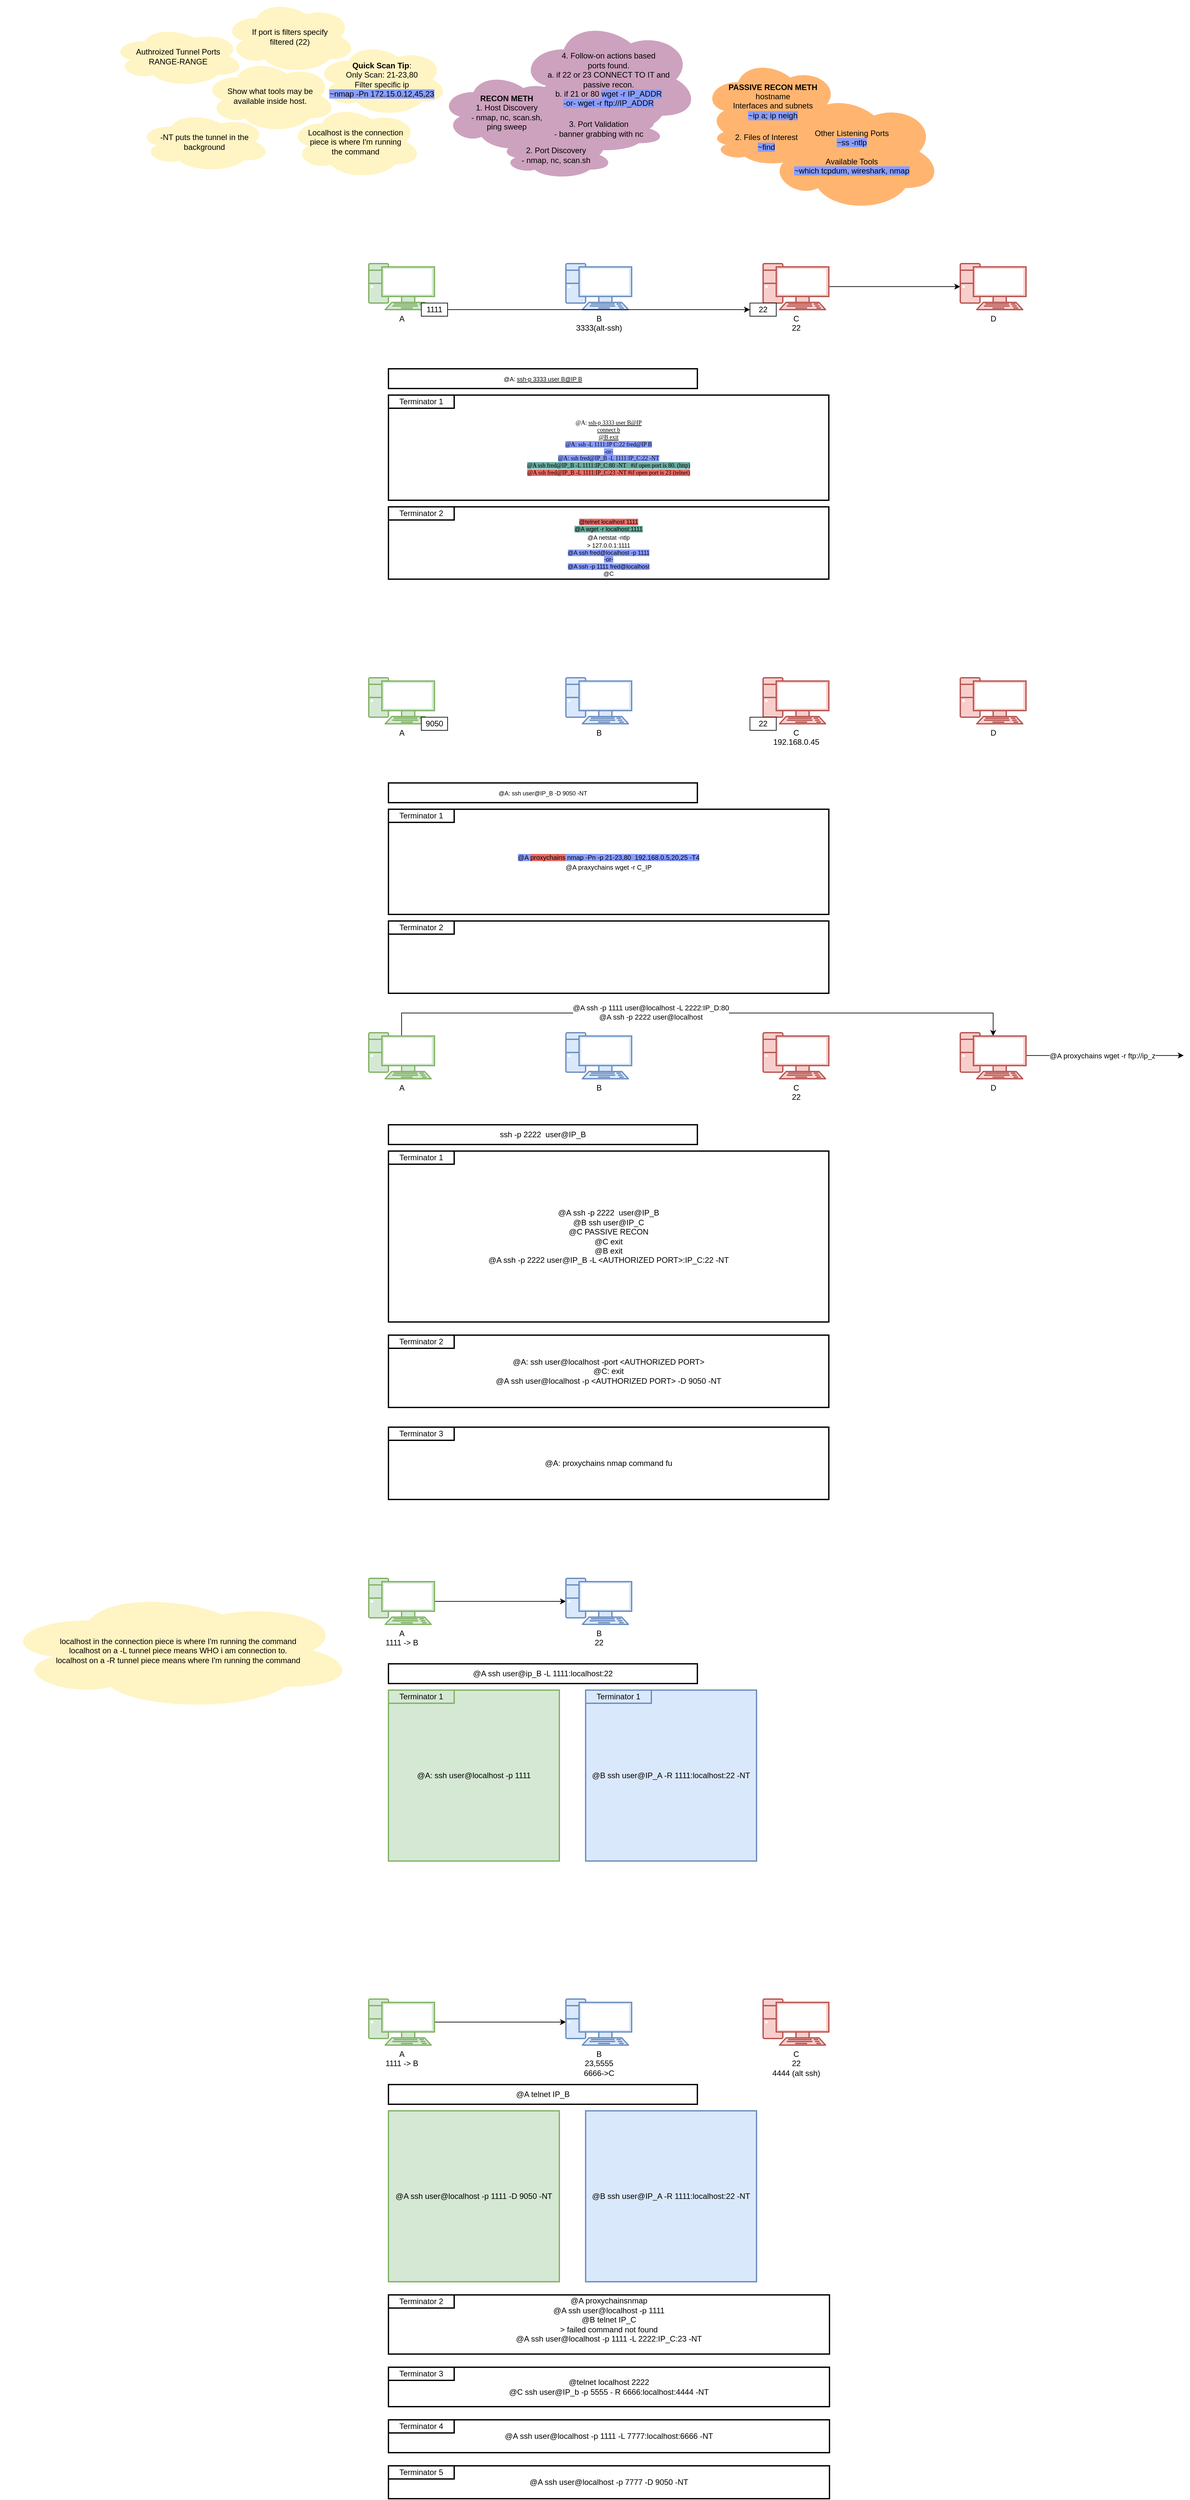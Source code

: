 <mxfile version="21.0.2" type="github"><diagram name="Page-1" id="lwTIufxed0FPdGjl4Wt2"><mxGraphModel dx="1738" dy="1927" grid="1" gridSize="10" guides="1" tooltips="1" connect="1" arrows="1" fold="1" page="1" pageScale="1" pageWidth="850" pageHeight="1100" math="0" shadow="0"><root><mxCell id="0"/><mxCell id="1" parent="0"/><mxCell id="27TGs-VGCwVgDP0MrClV-1" value="A" style="verticalAlign=top;verticalLabelPosition=bottom;labelPosition=center;align=center;html=1;outlineConnect=0;fillColor=#d5e8d4;strokeColor=#82b366;gradientDirection=north;strokeWidth=2;shape=mxgraph.networks.pc;" vertex="1" parent="1"><mxGeometry x="160" y="310" width="100" height="70" as="geometry"/></mxCell><mxCell id="27TGs-VGCwVgDP0MrClV-2" value="&lt;div&gt;B&lt;/div&gt;&lt;div&gt;3333(alt-ssh)&lt;br&gt;&lt;/div&gt;" style="verticalAlign=top;verticalLabelPosition=bottom;labelPosition=center;align=center;html=1;outlineConnect=0;fillColor=#dae8fc;strokeColor=#6c8ebf;gradientDirection=north;strokeWidth=2;shape=mxgraph.networks.pc;" vertex="1" parent="1"><mxGeometry x="460" y="310" width="100" height="70" as="geometry"/></mxCell><mxCell id="27TGs-VGCwVgDP0MrClV-3" value="&lt;font style=&quot;font-size: 9px;&quot;&gt;@A: &lt;u&gt;ssh-p 3333 user B@IP B&lt;/u&gt;&lt;/font&gt;" style="rounded=0;whiteSpace=wrap;html=1;strokeWidth=2;" vertex="1" parent="1"><mxGeometry x="190" y="470" width="470" height="30" as="geometry"/></mxCell><mxCell id="27TGs-VGCwVgDP0MrClV-45" style="edgeStyle=orthogonalEdgeStyle;rounded=0;orthogonalLoop=1;jettySize=auto;html=1;exitX=1;exitY=0.5;exitDx=0;exitDy=0;exitPerimeter=0;entryX=0;entryY=0.5;entryDx=0;entryDy=0;entryPerimeter=0;" edge="1" parent="1" source="27TGs-VGCwVgDP0MrClV-4" target="27TGs-VGCwVgDP0MrClV-22"><mxGeometry relative="1" as="geometry"/></mxCell><mxCell id="27TGs-VGCwVgDP0MrClV-4" value="&lt;div&gt;C&lt;/div&gt;&lt;div&gt;22&lt;br&gt;&lt;/div&gt;" style="verticalAlign=top;verticalLabelPosition=bottom;labelPosition=center;align=center;html=1;outlineConnect=0;fillColor=#f8cecc;strokeColor=#b85450;gradientDirection=north;strokeWidth=1;shape=mxgraph.networks.pc;" vertex="1" parent="1"><mxGeometry x="760" y="310" width="100" height="70" as="geometry"/></mxCell><mxCell id="27TGs-VGCwVgDP0MrClV-5" value="&lt;div style=&quot;font-size: 9px;&quot;&gt;&lt;font style=&quot;font-size: 9px;&quot; face=&quot;Times New Roman&quot;&gt;@A: &lt;u&gt;ssh-p 3333 user B@IP&lt;/u&gt;&lt;/font&gt;&lt;/div&gt;&lt;div style=&quot;font-size: 9px;&quot;&gt;&lt;font style=&quot;font-size: 9px;&quot; face=&quot;Times New Roman&quot;&gt;&lt;span style=&quot;&quot;&gt;&#9;&lt;/span&gt;&lt;span style=&quot;&quot;&gt;&#9;&lt;/span&gt;&lt;span style=&quot;&quot;&gt;&#9;&lt;/span&gt;&lt;u&gt;connect b&lt;/u&gt;&lt;/font&gt;&lt;/div&gt;&lt;div style=&quot;font-size: 9px;&quot;&gt;&lt;font style=&quot;font-size: 9px;&quot; face=&quot;Times New Roman&quot;&gt;&lt;u&gt;@B exit&lt;/u&gt;&lt;/font&gt;&lt;/div&gt;&lt;div style=&quot;font-size: 9px;&quot;&gt;&lt;font style=&quot;font-size: 9px;&quot; face=&quot;Times New Roman&quot;&gt;&lt;span style=&quot;background-color: rgb(138, 157, 255);&quot;&gt;@A: ssh -L 1111:IP C:22 fred@IP B&lt;br&gt;&lt;/span&gt;&lt;/font&gt;&lt;/div&gt;&lt;div style=&quot;font-size: 9px;&quot;&gt;&lt;font style=&quot;font-size: 9px;&quot; face=&quot;Times New Roman&quot;&gt;&lt;span style=&quot;background-color: rgb(138, 157, 255);&quot;&gt;-or-&lt;/span&gt;&lt;/font&gt;&lt;/div&gt;&lt;div style=&quot;font-size: 9px;&quot;&gt;&lt;font style=&quot;font-size: 9px;&quot; face=&quot;Times New Roman&quot;&gt;&lt;span style=&quot;background-color: rgb(138, 157, 255);&quot;&gt;@A: ssh fred@IP_B -L 1111:IP_C:22 -NT&lt;/span&gt;&lt;br&gt;&lt;/font&gt;&lt;/div&gt;&lt;div style=&quot;font-size: 9px;&quot;&gt;&lt;font style=&quot;font-size: 9px; background-color: rgb(103, 171, 159);&quot; face=&quot;Times New Roman&quot;&gt;@A ssh fred@IP_B -L 1111:IP_C:80 -NT&amp;nbsp;&amp;nbsp; #if open port is 80. (http)&lt;br&gt;&lt;/font&gt;&lt;/div&gt;&lt;div style=&quot;font-size: 9px;&quot;&gt;&lt;font style=&quot;font-size: 9px; background-color: rgb(234, 107, 102);&quot; face=&quot;Times New Roman&quot;&gt;@A ssh fred@IP_B -L 1111:IP_C:23 -NT #if open port is 23 (telnet)&lt;br&gt;&lt;/font&gt;&lt;/div&gt;" style="rounded=0;whiteSpace=wrap;html=1;strokeWidth=2;" vertex="1" parent="1"><mxGeometry x="190" y="510" width="670" height="160" as="geometry"/></mxCell><mxCell id="27TGs-VGCwVgDP0MrClV-6" value="Terminator 1" style="rounded=0;whiteSpace=wrap;html=1;strokeWidth=2;" vertex="1" parent="1"><mxGeometry x="190" y="510" width="100" height="20" as="geometry"/></mxCell><mxCell id="27TGs-VGCwVgDP0MrClV-12" style="edgeStyle=orthogonalEdgeStyle;rounded=0;orthogonalLoop=1;jettySize=auto;html=1;exitX=1;exitY=0.5;exitDx=0;exitDy=0;entryX=0;entryY=0.5;entryDx=0;entryDy=0;" edge="1" parent="1" source="27TGs-VGCwVgDP0MrClV-10" target="27TGs-VGCwVgDP0MrClV-11"><mxGeometry relative="1" as="geometry"/></mxCell><mxCell id="27TGs-VGCwVgDP0MrClV-10" value="1111" style="rounded=0;whiteSpace=wrap;html=1;" vertex="1" parent="1"><mxGeometry x="240" y="370" width="40" height="20" as="geometry"/></mxCell><mxCell id="27TGs-VGCwVgDP0MrClV-11" value="22" style="rounded=0;whiteSpace=wrap;html=1;" vertex="1" parent="1"><mxGeometry x="740" y="370" width="40" height="20" as="geometry"/></mxCell><mxCell id="27TGs-VGCwVgDP0MrClV-13" value="-NT puts the tunnel in the background" style="ellipse;shape=cloud;whiteSpace=wrap;html=1;fillColor=#FFF4C3;strokeColor=#FFF4C3;strokeWidth=2;" vertex="1" parent="1"><mxGeometry x="-190" y="80" width="200" height="90" as="geometry"/></mxCell><mxCell id="27TGs-VGCwVgDP0MrClV-14" value="&lt;div&gt;&lt;br&gt;&lt;/div&gt;&lt;div style=&quot;font-size: 9px;&quot;&gt;&lt;span style=&quot;background-color: rgb(234, 107, 102);&quot;&gt;@telnet localhost 1111&lt;br&gt;&lt;/span&gt;&lt;/div&gt;&lt;div style=&quot;font-size: 9px;&quot;&gt;&lt;span style=&quot;background-color: rgb(103, 171, 159);&quot;&gt;@A wget -r localhost:1111&lt;/span&gt;&lt;br&gt;&lt;/div&gt;&lt;div&gt;&lt;font style=&quot;font-size: 11px;&quot;&gt;&lt;font style=&quot;font-size: 10px;&quot;&gt;&lt;font style=&quot;font-size: 9px;&quot;&gt;@A netstat -ntlp&lt;/font&gt;&lt;/font&gt;&lt;br&gt;&lt;/font&gt;&lt;/div&gt;&lt;div style=&quot;font-size: 9px;&quot;&gt;&lt;font style=&quot;font-size: 9px;&quot;&gt;&amp;gt; 127.0.0.1:1111&lt;br&gt;&lt;/font&gt;&lt;/div&gt;&lt;div style=&quot;font-size: 9px;&quot;&gt;&lt;span style=&quot;background-color: rgb(138, 157, 255);&quot;&gt;@A ssh fred@localhost -p 1111&lt;/span&gt;&lt;/div&gt;&lt;div style=&quot;font-size: 9px;&quot;&gt;&lt;span style=&quot;background-color: rgb(138, 157, 255);&quot;&gt;-or-&lt;/span&gt;&lt;/div&gt;&lt;div style=&quot;font-size: 9px;&quot;&gt;&lt;span style=&quot;background-color: rgb(138, 157, 255);&quot;&gt;@A ssh -p 1111 fred@localhost&lt;/span&gt;&lt;/div&gt;&lt;div style=&quot;font-size: 9px;&quot;&gt;@C&lt;br&gt;&lt;/div&gt;" style="rounded=0;whiteSpace=wrap;html=1;strokeWidth=2;" vertex="1" parent="1"><mxGeometry x="190" y="680" width="670" height="110" as="geometry"/></mxCell><mxCell id="27TGs-VGCwVgDP0MrClV-15" value="&lt;div&gt;Terminator 2&lt;/div&gt;" style="rounded=0;whiteSpace=wrap;html=1;strokeWidth=2;" vertex="1" parent="1"><mxGeometry x="190" y="680" width="100" height="20" as="geometry"/></mxCell><mxCell id="27TGs-VGCwVgDP0MrClV-16" value="&lt;div&gt;Localhost is the connection &lt;br&gt;&lt;/div&gt;&lt;div&gt;piece is where I'm running &lt;br&gt;&lt;/div&gt;&lt;div&gt;the command&lt;/div&gt;" style="ellipse;shape=cloud;whiteSpace=wrap;html=1;fillColor=#FFF4C3;strokeColor=#FFF4C3;strokeWidth=2;" vertex="1" parent="1"><mxGeometry x="40" y="70" width="200" height="110" as="geometry"/></mxCell><mxCell id="27TGs-VGCwVgDP0MrClV-17" value="&lt;div&gt;Authroized Tunnel Ports&lt;/div&gt;&lt;div&gt;RANGE-RANGE&lt;br&gt;&lt;/div&gt;" style="ellipse;shape=cloud;whiteSpace=wrap;html=1;fillColor=#FFF4C3;strokeColor=#FFF4C3;strokeWidth=2;" vertex="1" parent="1"><mxGeometry x="-230" y="-50" width="200" height="90" as="geometry"/></mxCell><mxCell id="27TGs-VGCwVgDP0MrClV-19" value="&lt;div&gt;&lt;b&gt;RECON METH&lt;/b&gt;&lt;/div&gt;&lt;div&gt;1. Host Discovery&lt;/div&gt;&lt;div&gt;- nmap, nc, scan.sh,&lt;/div&gt;&lt;div&gt;ping sweep&lt;br&gt;&lt;/div&gt;" style="ellipse;shape=cloud;whiteSpace=wrap;html=1;fillColor=#CDA2BE;strokeColor=#CDA2BE;strokeWidth=2;" vertex="1" parent="1"><mxGeometry x="270" y="20" width="200" height="120" as="geometry"/></mxCell><mxCell id="27TGs-VGCwVgDP0MrClV-22" value="D" style="verticalAlign=top;verticalLabelPosition=bottom;labelPosition=center;align=center;html=1;outlineConnect=0;fillColor=#f8cecc;strokeColor=#b85450;gradientDirection=north;strokeWidth=1;shape=mxgraph.networks.pc;" vertex="1" parent="1"><mxGeometry x="1060" y="310" width="100" height="70" as="geometry"/></mxCell><mxCell id="27TGs-VGCwVgDP0MrClV-25" value="&lt;div&gt;4. Follow-on actions based&lt;/div&gt;&lt;div&gt;ports found.&lt;/div&gt;&lt;div&gt;a. if 22 or 23 CONNECT TO IT and &lt;br&gt;&lt;/div&gt;&lt;div&gt;passive recon.&lt;/div&gt;&lt;div&gt;b. if 21 or 80 &lt;span style=&quot;background-color: rgb(138, 157, 255);&quot;&gt;wget -r IP_ADDR&lt;/span&gt;&lt;/div&gt;&lt;div&gt;&lt;span style=&quot;background-color: rgb(138, 157, 255);&quot;&gt;-or- wget -r ftp://IP_ADDR&lt;br&gt;&lt;/span&gt;&lt;/div&gt;" style="ellipse;shape=cloud;whiteSpace=wrap;html=1;fillColor=#CDA2BE;strokeColor=#CDA2BE;strokeWidth=2;" vertex="1" parent="1"><mxGeometry x="390" y="-60" width="270" height="180" as="geometry"/></mxCell><mxCell id="27TGs-VGCwVgDP0MrClV-24" value="&lt;div&gt;3. Port Validation&lt;/div&gt;&lt;div&gt;- banner grabbing with nc&lt;br&gt;&lt;/div&gt;" style="ellipse;shape=cloud;whiteSpace=wrap;html=1;fillColor=#CDA2BE;strokeColor=#CDA2BE;strokeWidth=2;" vertex="1" parent="1"><mxGeometry x="410" y="70" width="200" height="70" as="geometry"/></mxCell><mxCell id="27TGs-VGCwVgDP0MrClV-23" value="&lt;div&gt;2. Port Discovery&lt;/div&gt;&lt;div&gt;- nmap, nc, scan.sh&lt;br&gt;&lt;/div&gt;" style="ellipse;shape=cloud;whiteSpace=wrap;html=1;fillColor=#CDA2BE;strokeColor=#CDA2BE;strokeWidth=2;" vertex="1" parent="1"><mxGeometry x="360" y="110" width="170" height="70" as="geometry"/></mxCell><mxCell id="27TGs-VGCwVgDP0MrClV-26" value="&lt;div&gt;&lt;b&gt;PASSIVE RECON METH&lt;/b&gt;&lt;/div&gt;&lt;div&gt;hostname&lt;/div&gt;&lt;div&gt;Interfaces and subnets&lt;/div&gt;&lt;div&gt;&lt;span style=&quot;background-color: rgb(138, 157, 255);&quot;&gt;~ip a; ip neigh&lt;/span&gt;&lt;br&gt;&lt;br&gt;&lt;/div&gt;" style="ellipse;shape=cloud;whiteSpace=wrap;html=1;fillColor=#FFB570;strokeColor=#FFB570;strokeWidth=2;" vertex="1" parent="1"><mxGeometry x="670" width="210" height="140" as="geometry"/></mxCell><mxCell id="27TGs-VGCwVgDP0MrClV-27" value="&lt;div&gt;Other Listening Ports&lt;/div&gt;&lt;div&gt;&lt;span style=&quot;background-color: rgb(138, 157, 255);&quot;&gt;~ss -ntlp&lt;/span&gt;&lt;br&gt;&lt;/div&gt;&lt;div&gt;&lt;br&gt;&lt;/div&gt;&lt;div&gt;Available Tools&lt;/div&gt;&lt;div&gt;&lt;span style=&quot;background-color: rgb(138, 157, 255);&quot;&gt;~which tcpdum, wireshark, nmap&lt;/span&gt;&lt;br&gt;&lt;/div&gt;" style="ellipse;shape=cloud;whiteSpace=wrap;html=1;fillColor=#FFB570;strokeColor=#FFB570;strokeWidth=2;" vertex="1" parent="1"><mxGeometry x="760" y="50" width="270" height="180" as="geometry"/></mxCell><mxCell id="27TGs-VGCwVgDP0MrClV-29" value="&lt;div&gt;2. Files of Interest&lt;/div&gt;&lt;div&gt;&lt;span style=&quot;background-color: rgb(138, 157, 255);&quot;&gt;~find&lt;/span&gt;&lt;br&gt;&lt;/div&gt;" style="ellipse;shape=cloud;whiteSpace=wrap;html=1;fillColor=#FFB570;strokeColor=#FFB570;strokeWidth=2;" vertex="1" parent="1"><mxGeometry x="680" y="90" width="170" height="70" as="geometry"/></mxCell><mxCell id="27TGs-VGCwVgDP0MrClV-30" value="&lt;div&gt;If port is filters specify&lt;/div&gt;&lt;div&gt;filtered (22)&lt;br&gt;&lt;/div&gt;" style="ellipse;shape=cloud;whiteSpace=wrap;html=1;fillColor=#FFF4C3;strokeColor=#FFF4C3;strokeWidth=2;" vertex="1" parent="1"><mxGeometry x="-60" y="-90" width="200" height="110" as="geometry"/></mxCell><mxCell id="27TGs-VGCwVgDP0MrClV-31" value="&lt;div&gt;Show what tools may be&lt;/div&gt;&lt;div&gt;available inside host.&lt;br&gt;&lt;/div&gt;" style="ellipse;shape=cloud;whiteSpace=wrap;html=1;fillColor=#FFF4C3;strokeColor=#FFF4C3;strokeWidth=2;" vertex="1" parent="1"><mxGeometry x="-90" width="200" height="110" as="geometry"/></mxCell><mxCell id="27TGs-VGCwVgDP0MrClV-32" value="A" style="verticalAlign=top;verticalLabelPosition=bottom;labelPosition=center;align=center;html=1;outlineConnect=0;fillColor=#d5e8d4;strokeColor=#82b366;gradientDirection=north;strokeWidth=2;shape=mxgraph.networks.pc;" vertex="1" parent="1"><mxGeometry x="160" y="940" width="100" height="70" as="geometry"/></mxCell><mxCell id="27TGs-VGCwVgDP0MrClV-33" value="&lt;div&gt;B&lt;/div&gt;" style="verticalAlign=top;verticalLabelPosition=bottom;labelPosition=center;align=center;html=1;outlineConnect=0;fillColor=#dae8fc;strokeColor=#6c8ebf;gradientDirection=north;strokeWidth=2;shape=mxgraph.networks.pc;" vertex="1" parent="1"><mxGeometry x="460" y="940" width="100" height="70" as="geometry"/></mxCell><mxCell id="27TGs-VGCwVgDP0MrClV-34" value="&lt;font style=&quot;font-size: 9px;&quot;&gt;@A: ssh user@IP_B -D 9050 -NT&lt;br&gt;&lt;/font&gt;" style="rounded=0;whiteSpace=wrap;html=1;strokeWidth=2;" vertex="1" parent="1"><mxGeometry x="190" y="1100" width="470" height="30" as="geometry"/></mxCell><mxCell id="27TGs-VGCwVgDP0MrClV-35" value="&lt;div&gt;C&lt;/div&gt;&lt;div&gt;192.168.0.45&lt;br&gt;&lt;/div&gt;" style="verticalAlign=top;verticalLabelPosition=bottom;labelPosition=center;align=center;html=1;outlineConnect=0;fillColor=#f8cecc;strokeColor=#b85450;gradientDirection=north;strokeWidth=1;shape=mxgraph.networks.pc;" vertex="1" parent="1"><mxGeometry x="760" y="940" width="100" height="70" as="geometry"/></mxCell><mxCell id="27TGs-VGCwVgDP0MrClV-36" value="&lt;div&gt;&lt;font size=&quot;1&quot;&gt;&lt;span style=&quot;background-color: rgb(138, 157, 255);&quot;&gt;@A &lt;span style=&quot;background-color: rgb(234, 107, 102);&quot;&gt;proxychains&lt;/span&gt; nmap -Pn -p 21-23,80&amp;nbsp; 192.168.0.5,20,25 -T4&lt;/span&gt;&lt;br&gt;&lt;/font&gt;&lt;/div&gt;&lt;div&gt;&lt;font size=&quot;1&quot;&gt;@A praxychains wget -r C_IP&lt;br&gt;&lt;/font&gt;&lt;/div&gt;" style="rounded=0;whiteSpace=wrap;html=1;strokeWidth=2;" vertex="1" parent="1"><mxGeometry x="190" y="1140" width="670" height="160" as="geometry"/></mxCell><mxCell id="27TGs-VGCwVgDP0MrClV-37" value="Terminator 1" style="rounded=0;whiteSpace=wrap;html=1;strokeWidth=2;" vertex="1" parent="1"><mxGeometry x="190" y="1140" width="100" height="20" as="geometry"/></mxCell><mxCell id="27TGs-VGCwVgDP0MrClV-39" value="9050" style="rounded=0;whiteSpace=wrap;html=1;" vertex="1" parent="1"><mxGeometry x="240" y="1000" width="40" height="20" as="geometry"/></mxCell><mxCell id="27TGs-VGCwVgDP0MrClV-40" value="22" style="rounded=0;whiteSpace=wrap;html=1;" vertex="1" parent="1"><mxGeometry x="740" y="1000" width="40" height="20" as="geometry"/></mxCell><mxCell id="27TGs-VGCwVgDP0MrClV-41" value="" style="rounded=0;whiteSpace=wrap;html=1;strokeWidth=2;" vertex="1" parent="1"><mxGeometry x="190" y="1310" width="670" height="110" as="geometry"/></mxCell><mxCell id="27TGs-VGCwVgDP0MrClV-42" value="&lt;div&gt;Terminator 2&lt;/div&gt;" style="rounded=0;whiteSpace=wrap;html=1;strokeWidth=2;" vertex="1" parent="1"><mxGeometry x="190" y="1310" width="100" height="20" as="geometry"/></mxCell><mxCell id="27TGs-VGCwVgDP0MrClV-43" value="D" style="verticalAlign=top;verticalLabelPosition=bottom;labelPosition=center;align=center;html=1;outlineConnect=0;fillColor=#f8cecc;strokeColor=#b85450;gradientDirection=north;strokeWidth=1;shape=mxgraph.networks.pc;" vertex="1" parent="1"><mxGeometry x="1060" y="940" width="100" height="70" as="geometry"/></mxCell><mxCell id="27TGs-VGCwVgDP0MrClV-46" value="&lt;div&gt;&lt;b&gt;Quick Scan Tip&lt;/b&gt;:&lt;/div&gt;&lt;div&gt;Only Scan: 21-23,80&lt;br&gt;&lt;/div&gt;&lt;div&gt;Filter specific ip&lt;/div&gt;&lt;div&gt;&lt;span style=&quot;background-color: rgb(138, 157, 255);&quot;&gt;~nmap -Pn 172.15.0.12,45,23&lt;/span&gt;&lt;br&gt;&lt;/div&gt;" style="ellipse;shape=cloud;whiteSpace=wrap;html=1;fillColor=#FFF4C3;strokeColor=#FFF4C3;strokeWidth=2;" vertex="1" parent="1"><mxGeometry x="80" y="-25" width="200" height="110" as="geometry"/></mxCell><mxCell id="27TGs-VGCwVgDP0MrClV-49" value="ssh -p 2222&amp;nbsp; user@IP_B" style="rounded=0;whiteSpace=wrap;html=1;strokeWidth=2;" vertex="1" parent="1"><mxGeometry x="190" y="1620" width="470" height="30" as="geometry"/></mxCell><mxCell id="27TGs-VGCwVgDP0MrClV-50" value="&lt;div&gt;@A ssh -p 2222&amp;nbsp; user@IP_B&lt;/div&gt;&lt;div&gt;@B ssh user@IP_C&lt;/div&gt;&lt;div&gt;@C PASSIVE RECON&lt;/div&gt;&lt;div&gt;@C exit&lt;/div&gt;&lt;div&gt;@B exit&lt;/div&gt;&lt;div&gt;@A ssh -p 2222 user@IP_B -L &amp;lt;AUTHORIZED PORT&amp;gt;:IP_C:22 -NT&lt;br&gt;&lt;/div&gt;" style="rounded=0;whiteSpace=wrap;html=1;strokeWidth=2;" vertex="1" parent="1"><mxGeometry x="190" y="1660" width="670" height="260" as="geometry"/></mxCell><mxCell id="27TGs-VGCwVgDP0MrClV-51" value="Terminator 1" style="rounded=0;whiteSpace=wrap;html=1;strokeWidth=2;" vertex="1" parent="1"><mxGeometry x="190" y="1660" width="100" height="20" as="geometry"/></mxCell><mxCell id="27TGs-VGCwVgDP0MrClV-52" value="&lt;div&gt;@A: ssh user@localhost -port &amp;lt;AUTHORIZED PORT&amp;gt;&lt;/div&gt;&lt;div&gt;@C: exit&lt;/div&gt;&lt;div&gt;@A ssh user@localhost -p &amp;lt;AUTHORIZED PORT&amp;gt; -D 9050 -NT&lt;br&gt;&lt;/div&gt;" style="rounded=0;whiteSpace=wrap;html=1;strokeWidth=2;" vertex="1" parent="1"><mxGeometry x="190" y="1940" width="670" height="110" as="geometry"/></mxCell><mxCell id="27TGs-VGCwVgDP0MrClV-53" value="&lt;div&gt;Terminator 2&lt;/div&gt;" style="rounded=0;whiteSpace=wrap;html=1;strokeWidth=2;" vertex="1" parent="1"><mxGeometry x="190" y="1940" width="100" height="20" as="geometry"/></mxCell><mxCell id="27TGs-VGCwVgDP0MrClV-69" style="edgeStyle=orthogonalEdgeStyle;rounded=0;orthogonalLoop=1;jettySize=auto;html=1;exitX=0.5;exitY=0.07;exitDx=0;exitDy=0;exitPerimeter=0;entryX=0.5;entryY=0.07;entryDx=0;entryDy=0;entryPerimeter=0;" edge="1" parent="1" source="27TGs-VGCwVgDP0MrClV-56" target="27TGs-VGCwVgDP0MrClV-59"><mxGeometry relative="1" as="geometry"><Array as="points"><mxPoint x="210" y="1450"/><mxPoint x="1110" y="1450"/></Array></mxGeometry></mxCell><mxCell id="27TGs-VGCwVgDP0MrClV-70" value="&lt;div&gt;@A ssh -p 1111 user@localhost -L 2222:IP_D:80&lt;/div&gt;&lt;div&gt;@A ssh -p 2222 user@localhost&lt;br&gt;&lt;/div&gt;" style="edgeLabel;html=1;align=center;verticalAlign=middle;resizable=0;points=[];" vertex="1" connectable="0" parent="27TGs-VGCwVgDP0MrClV-69"><mxGeometry x="-0.147" y="1" relative="1" as="geometry"><mxPoint as="offset"/></mxGeometry></mxCell><mxCell id="27TGs-VGCwVgDP0MrClV-56" value="A" style="verticalAlign=top;verticalLabelPosition=bottom;labelPosition=center;align=center;html=1;outlineConnect=0;fillColor=#d5e8d4;strokeColor=#82b366;gradientDirection=north;strokeWidth=2;shape=mxgraph.networks.pc;" vertex="1" parent="1"><mxGeometry x="160" y="1480" width="100" height="70" as="geometry"/></mxCell><mxCell id="27TGs-VGCwVgDP0MrClV-57" value="&lt;div&gt;B&lt;/div&gt;" style="verticalAlign=top;verticalLabelPosition=bottom;labelPosition=center;align=center;html=1;outlineConnect=0;fillColor=#dae8fc;strokeColor=#6c8ebf;gradientDirection=north;strokeWidth=2;shape=mxgraph.networks.pc;" vertex="1" parent="1"><mxGeometry x="460" y="1480" width="100" height="70" as="geometry"/></mxCell><mxCell id="27TGs-VGCwVgDP0MrClV-58" value="&lt;div&gt;C&lt;/div&gt;&lt;div&gt;22&lt;br&gt;&lt;/div&gt;" style="verticalAlign=top;verticalLabelPosition=bottom;labelPosition=center;align=center;html=1;outlineConnect=0;fillColor=#f8cecc;strokeColor=#b85450;gradientDirection=north;strokeWidth=1;shape=mxgraph.networks.pc;" vertex="1" parent="1"><mxGeometry x="760" y="1480" width="100" height="70" as="geometry"/></mxCell><mxCell id="27TGs-VGCwVgDP0MrClV-72" style="edgeStyle=orthogonalEdgeStyle;rounded=0;orthogonalLoop=1;jettySize=auto;html=1;exitX=1;exitY=0.5;exitDx=0;exitDy=0;exitPerimeter=0;" edge="1" parent="1"><mxGeometry relative="1" as="geometry"><mxPoint x="1400" y="1514.57" as="targetPoint"/><mxPoint x="1160" y="1514.57" as="sourcePoint"/></mxGeometry></mxCell><mxCell id="27TGs-VGCwVgDP0MrClV-73" value="@A proxychains wget -r ftp://ip_z" style="edgeLabel;html=1;align=center;verticalAlign=middle;resizable=0;points=[];" vertex="1" connectable="0" parent="27TGs-VGCwVgDP0MrClV-72"><mxGeometry x="0.271" y="-3" relative="1" as="geometry"><mxPoint x="-37" y="-3" as="offset"/></mxGeometry></mxCell><mxCell id="27TGs-VGCwVgDP0MrClV-59" value="D" style="verticalAlign=top;verticalLabelPosition=bottom;labelPosition=center;align=center;html=1;outlineConnect=0;fillColor=#f8cecc;strokeColor=#b85450;gradientDirection=north;strokeWidth=1;shape=mxgraph.networks.pc;" vertex="1" parent="1"><mxGeometry x="1060" y="1480" width="100" height="70" as="geometry"/></mxCell><mxCell id="27TGs-VGCwVgDP0MrClV-64" value="@A: proxychains nmap command fu" style="rounded=0;whiteSpace=wrap;html=1;strokeWidth=2;" vertex="1" parent="1"><mxGeometry x="190" y="2080" width="670" height="110" as="geometry"/></mxCell><mxCell id="27TGs-VGCwVgDP0MrClV-65" value="&lt;div&gt;Terminator 3&lt;br&gt;&lt;/div&gt;" style="rounded=0;whiteSpace=wrap;html=1;strokeWidth=2;" vertex="1" parent="1"><mxGeometry x="190" y="2080" width="100" height="20" as="geometry"/></mxCell><mxCell id="27TGs-VGCwVgDP0MrClV-74" value="@A ssh user@ip_B -L 1111:localhost:22" style="rounded=0;whiteSpace=wrap;html=1;strokeWidth=2;" vertex="1" parent="1"><mxGeometry x="190" y="2440" width="470" height="30" as="geometry"/></mxCell><mxCell id="27TGs-VGCwVgDP0MrClV-75" value="@A: ssh user@localhost -p 1111" style="rounded=0;whiteSpace=wrap;html=1;strokeWidth=2;fillColor=#d5e8d4;strokeColor=#82b366;" vertex="1" parent="1"><mxGeometry x="190" y="2480" width="260" height="260" as="geometry"/></mxCell><mxCell id="27TGs-VGCwVgDP0MrClV-76" value="Terminator 1" style="rounded=0;whiteSpace=wrap;html=1;strokeWidth=2;fillColor=#d5e8d4;strokeColor=#82b366;" vertex="1" parent="1"><mxGeometry x="190" y="2480" width="100" height="20" as="geometry"/></mxCell><mxCell id="27TGs-VGCwVgDP0MrClV-90" style="edgeStyle=orthogonalEdgeStyle;rounded=0;orthogonalLoop=1;jettySize=auto;html=1;exitX=1;exitY=0.5;exitDx=0;exitDy=0;exitPerimeter=0;entryX=0;entryY=0.5;entryDx=0;entryDy=0;entryPerimeter=0;" edge="1" parent="1" source="27TGs-VGCwVgDP0MrClV-79" target="27TGs-VGCwVgDP0MrClV-80"><mxGeometry relative="1" as="geometry"/></mxCell><mxCell id="27TGs-VGCwVgDP0MrClV-79" value="&lt;div&gt;A&lt;/div&gt;&lt;div&gt;1111 -&amp;gt; B&lt;br&gt;&lt;/div&gt;" style="verticalAlign=top;verticalLabelPosition=bottom;labelPosition=center;align=center;html=1;outlineConnect=0;fillColor=#d5e8d4;strokeColor=#82b366;gradientDirection=north;strokeWidth=2;shape=mxgraph.networks.pc;" vertex="1" parent="1"><mxGeometry x="160" y="2310" width="100" height="70" as="geometry"/></mxCell><mxCell id="27TGs-VGCwVgDP0MrClV-80" value="&lt;div&gt;B&lt;/div&gt;&lt;div&gt;22&lt;br&gt;&lt;/div&gt;" style="verticalAlign=top;verticalLabelPosition=bottom;labelPosition=center;align=center;html=1;outlineConnect=0;fillColor=#dae8fc;strokeColor=#6c8ebf;gradientDirection=north;strokeWidth=2;shape=mxgraph.networks.pc;" vertex="1" parent="1"><mxGeometry x="460" y="2310" width="100" height="70" as="geometry"/></mxCell><mxCell id="27TGs-VGCwVgDP0MrClV-91" value="&lt;div&gt;localhost in the connection piece is where I'm running the command&lt;/div&gt;&lt;div&gt;localhost on a -L tunnel piece means WHO i am connection to.&lt;br&gt;&lt;/div&gt;&lt;div&gt;localhost on a -R tunnel piece means where I'm running the command&lt;br&gt;&lt;/div&gt;" style="ellipse;shape=cloud;whiteSpace=wrap;html=1;fillColor=#FFF4C3;strokeColor=#FFF4C3;strokeWidth=2;" vertex="1" parent="1"><mxGeometry x="-400" y="2330" width="540" height="180" as="geometry"/></mxCell><mxCell id="27TGs-VGCwVgDP0MrClV-93" value="@B ssh user@IP_A -R 1111:localhost:22 -NT" style="rounded=0;whiteSpace=wrap;html=1;strokeWidth=2;fillColor=#dae8fc;strokeColor=#6c8ebf;" vertex="1" parent="1"><mxGeometry x="490" y="2480" width="260" height="260" as="geometry"/></mxCell><mxCell id="27TGs-VGCwVgDP0MrClV-94" value="Terminator 1" style="rounded=0;whiteSpace=wrap;html=1;strokeWidth=2;fillColor=#dae8fc;strokeColor=#6c8ebf;" vertex="1" parent="1"><mxGeometry x="490" y="2480" width="100" height="20" as="geometry"/></mxCell><mxCell id="27TGs-VGCwVgDP0MrClV-95" style="edgeStyle=orthogonalEdgeStyle;rounded=0;orthogonalLoop=1;jettySize=auto;html=1;exitX=1;exitY=0.5;exitDx=0;exitDy=0;exitPerimeter=0;entryX=0;entryY=0.5;entryDx=0;entryDy=0;entryPerimeter=0;" edge="1" parent="1" source="27TGs-VGCwVgDP0MrClV-96" target="27TGs-VGCwVgDP0MrClV-97"><mxGeometry relative="1" as="geometry"/></mxCell><mxCell id="27TGs-VGCwVgDP0MrClV-96" value="&lt;div&gt;A&lt;/div&gt;&lt;div&gt;1111 -&amp;gt; B&lt;br&gt;&lt;/div&gt;" style="verticalAlign=top;verticalLabelPosition=bottom;labelPosition=center;align=center;html=1;outlineConnect=0;fillColor=#d5e8d4;strokeColor=#82b366;gradientDirection=north;strokeWidth=2;shape=mxgraph.networks.pc;" vertex="1" parent="1"><mxGeometry x="160" y="2950" width="100" height="70" as="geometry"/></mxCell><mxCell id="27TGs-VGCwVgDP0MrClV-97" value="&lt;div&gt;B&lt;/div&gt;&lt;div&gt;23,5555&lt;/div&gt;6666-&amp;gt;C" style="verticalAlign=top;verticalLabelPosition=bottom;labelPosition=center;align=center;html=1;outlineConnect=0;fillColor=#dae8fc;strokeColor=#6c8ebf;gradientDirection=north;strokeWidth=2;shape=mxgraph.networks.pc;" vertex="1" parent="1"><mxGeometry x="460" y="2950" width="100" height="70" as="geometry"/></mxCell><mxCell id="27TGs-VGCwVgDP0MrClV-98" value="@A telnet IP_B" style="rounded=0;whiteSpace=wrap;html=1;strokeWidth=2;" vertex="1" parent="1"><mxGeometry x="190" y="3080" width="470" height="30" as="geometry"/></mxCell><mxCell id="27TGs-VGCwVgDP0MrClV-99" value="&lt;div&gt;@A ssh user@localhost -p 1111 -D 9050 -NT&lt;br&gt;&lt;/div&gt;" style="rounded=0;whiteSpace=wrap;html=1;strokeWidth=2;fillColor=#d5e8d4;strokeColor=#82b366;" vertex="1" parent="1"><mxGeometry x="190" y="3120" width="260" height="260" as="geometry"/></mxCell><mxCell id="27TGs-VGCwVgDP0MrClV-100" value="@B ssh user@IP_A -R 1111:localhost:22 -NT " style="rounded=0;whiteSpace=wrap;html=1;strokeWidth=2;fillColor=#dae8fc;strokeColor=#6c8ebf;" vertex="1" parent="1"><mxGeometry x="490" y="3120" width="260" height="260" as="geometry"/></mxCell><mxCell id="27TGs-VGCwVgDP0MrClV-101" value="&lt;div&gt;@A proxychainsnmap&lt;/div&gt;&lt;div&gt;@A ssh user@localhost -p 1111&lt;/div&gt;&lt;div&gt;@B telnet IP_C&lt;/div&gt;&lt;div&gt;&amp;gt; failed command not found&lt;/div&gt;&lt;div&gt;@A ssh user@localhost -p 1111 -L 2222:IP_C:23 -NT&lt;/div&gt;&lt;div&gt;&lt;br&gt;&lt;/div&gt;" style="rounded=0;whiteSpace=wrap;html=1;strokeWidth=2;" vertex="1" parent="1"><mxGeometry x="190" y="3400" width="671" height="90" as="geometry"/></mxCell><mxCell id="27TGs-VGCwVgDP0MrClV-102" value="&lt;div&gt;Terminator 2&lt;/div&gt;" style="rounded=0;whiteSpace=wrap;html=1;strokeWidth=2;" vertex="1" parent="1"><mxGeometry x="190" y="3400" width="100" height="20" as="geometry"/></mxCell><mxCell id="27TGs-VGCwVgDP0MrClV-103" value="&lt;div&gt;C&lt;/div&gt;&lt;div&gt;22&lt;br&gt;&lt;/div&gt;&lt;div&gt;4444 (alt ssh)&lt;br&gt;&lt;/div&gt;" style="verticalAlign=top;verticalLabelPosition=bottom;labelPosition=center;align=center;html=1;outlineConnect=0;fillColor=#f8cecc;strokeColor=#b85450;gradientDirection=north;strokeWidth=1;shape=mxgraph.networks.pc;" vertex="1" parent="1"><mxGeometry x="760" y="2950" width="100" height="70" as="geometry"/></mxCell><mxCell id="27TGs-VGCwVgDP0MrClV-104" value="&lt;div&gt;@telnet localhost 2222&lt;/div&gt;&lt;div&gt;@C ssh user@IP_b -p 5555 - R 6666:localhost:4444 -NT&lt;/div&gt;" style="rounded=0;whiteSpace=wrap;html=1;strokeWidth=2;" vertex="1" parent="1"><mxGeometry x="190" y="3510" width="671" height="60" as="geometry"/></mxCell><mxCell id="27TGs-VGCwVgDP0MrClV-105" value="&lt;div&gt;Terminator 3&lt;br&gt;&lt;/div&gt;" style="rounded=0;whiteSpace=wrap;html=1;strokeWidth=2;" vertex="1" parent="1"><mxGeometry x="190" y="3510" width="100" height="20" as="geometry"/></mxCell><mxCell id="27TGs-VGCwVgDP0MrClV-107" value="&lt;div&gt;@A ssh user@localhost -p 1111 -L 7777:localhost:6666 -NT&lt;/div&gt;" style="rounded=0;whiteSpace=wrap;html=1;strokeWidth=2;" vertex="1" parent="1"><mxGeometry x="190" y="3590" width="671" height="50" as="geometry"/></mxCell><mxCell id="27TGs-VGCwVgDP0MrClV-108" value="&lt;div&gt;Terminator 4&lt;br&gt;&lt;/div&gt;" style="rounded=0;whiteSpace=wrap;html=1;strokeWidth=2;" vertex="1" parent="1"><mxGeometry x="190" y="3590" width="100" height="20" as="geometry"/></mxCell><mxCell id="27TGs-VGCwVgDP0MrClV-110" value="@A ssh user@localhost -p 7777 -D 9050 -NT" style="rounded=0;whiteSpace=wrap;html=1;strokeWidth=2;" vertex="1" parent="1"><mxGeometry x="190" y="3660" width="671" height="50" as="geometry"/></mxCell><mxCell id="27TGs-VGCwVgDP0MrClV-111" value="&lt;div&gt;Terminator 5&lt;br&gt;&lt;/div&gt;" style="rounded=0;whiteSpace=wrap;html=1;strokeWidth=2;" vertex="1" parent="1"><mxGeometry x="190" y="3660" width="100" height="20" as="geometry"/></mxCell></root></mxGraphModel></diagram></mxfile>